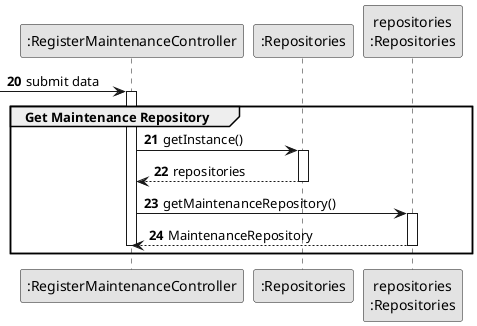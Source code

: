 @startuml
@startuml
skinparam monochrome true
skinparam packageStyle rectangle
skinparam shadowing false

autonumber 20

participant ":RegisterMaintenanceController" as CTRL
participant ":Repositories" as RepositorySingleton
participant "repositories\n:Repositories" as PLAT


-> CTRL : submit data
               group Get Maintenance Repository
            activate CTRL

            CTRL -> RepositorySingleton: getInstance()
                        activate RepositorySingleton

                        RepositorySingleton --> CTRL:repositories
                        deactivate RepositorySingleton

                        CTRL -> PLAT : getMaintenanceRepository()
                        activate PLAT

                        PLAT --> CTRL : MaintenanceRepository
                        deactivate PLAT

                                    deactivate CTRL

               end
deactivate CTRL

@enduml